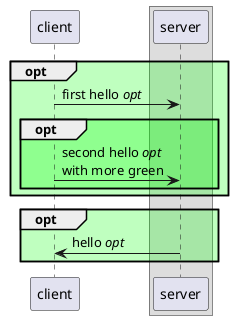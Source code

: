 {
  "sha1": "lj6wd00e5dpyqb2f606nqyjh11252xe",
  "insertion": {
    "when": "2024-06-03T18:59:34.201Z",
    "url": "https://forum.plantuml.net/11606/full-opacity-alpha-compositing-support-for-svg-and-png",
    "user": "plantuml@gmail.com"
  }
}
@startuml
skinparam BackgroundColor transparent
skinparam shadowing false
skinparam SequenceGroupBodyBackgroundColor 00FF0040

participant client
box
  participant server
end box

opt
client -> server : first hello //opt//
  opt
    client -> server : second hello //opt//\nwith more green
  end opt
end opt
opt
  client <- server : hello //opt//
end opt
@enduml
